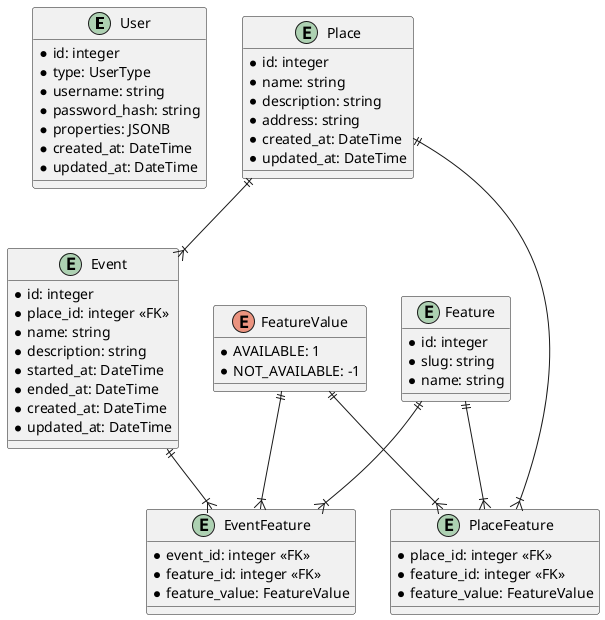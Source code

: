 @startuml database

entity "User" as u {
    * id: integer
    * type: UserType
    * username: string
    * password_hash: string
    * properties: JSONB
    * created_at: DateTime
    * updated_at: DateTime
}

entity "Place" as p {
    * id: integer
    * name: string
    * description: string
    * address: string
    * created_at: DateTime
    * updated_at: DateTime
}

entity "Event" as e {
    * id: integer
    * place_id: integer <<FK>>
    * name: string
    * description: string
    * started_at: DateTime
    * ended_at: DateTime
    * created_at: DateTime
    * updated_at: DateTime
}

enum "FeatureValue" as fv {
    * AVAILABLE: 1
    * NOT_AVAILABLE: -1
}

entity "Feature" as f {
    * id: integer
    * slug: string
    * name: string
}

entity "PlaceFeature" as pf {
    * place_id: integer <<FK>>
    * feature_id: integer <<FK>>
    * feature_value: FeatureValue
}

entity "EventFeature" as ef {
    * event_id: integer <<FK>>
    * feature_id: integer <<FK>>
    * feature_value: FeatureValue
}

p ||--|{ pf
f ||--|{ pf
fv ||--|{ pf
fv ||--|{ ef
p ||--|{ e
e ||--|{ ef
f ||--|{ ef

@enduml